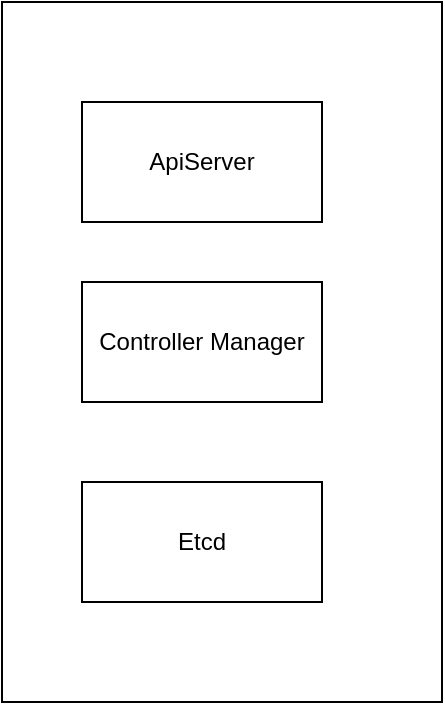 <mxfile version="24.6.2" type="github">
  <diagram name="第 1 页" id="Wy8lructW2I4uvVYtK3v">
    <mxGraphModel dx="1194" dy="765" grid="1" gridSize="10" guides="1" tooltips="1" connect="1" arrows="1" fold="1" page="1" pageScale="1" pageWidth="827" pageHeight="1169" math="0" shadow="0">
      <root>
        <mxCell id="0" />
        <mxCell id="1" parent="0" />
        <mxCell id="TWD7LcBZ-WEsLyj3l63g-5" value="" style="rounded=0;whiteSpace=wrap;html=1;" vertex="1" parent="1">
          <mxGeometry x="400" y="80" width="220" height="350" as="geometry" />
        </mxCell>
        <mxCell id="TWD7LcBZ-WEsLyj3l63g-2" value="ApiServer" style="rounded=0;whiteSpace=wrap;html=1;" vertex="1" parent="1">
          <mxGeometry x="440" y="130" width="120" height="60" as="geometry" />
        </mxCell>
        <mxCell id="TWD7LcBZ-WEsLyj3l63g-3" value="Controller Manager" style="rounded=0;whiteSpace=wrap;html=1;" vertex="1" parent="1">
          <mxGeometry x="440" y="220" width="120" height="60" as="geometry" />
        </mxCell>
        <mxCell id="TWD7LcBZ-WEsLyj3l63g-4" value="Etcd" style="rounded=0;whiteSpace=wrap;html=1;" vertex="1" parent="1">
          <mxGeometry x="440" y="320" width="120" height="60" as="geometry" />
        </mxCell>
      </root>
    </mxGraphModel>
  </diagram>
</mxfile>
